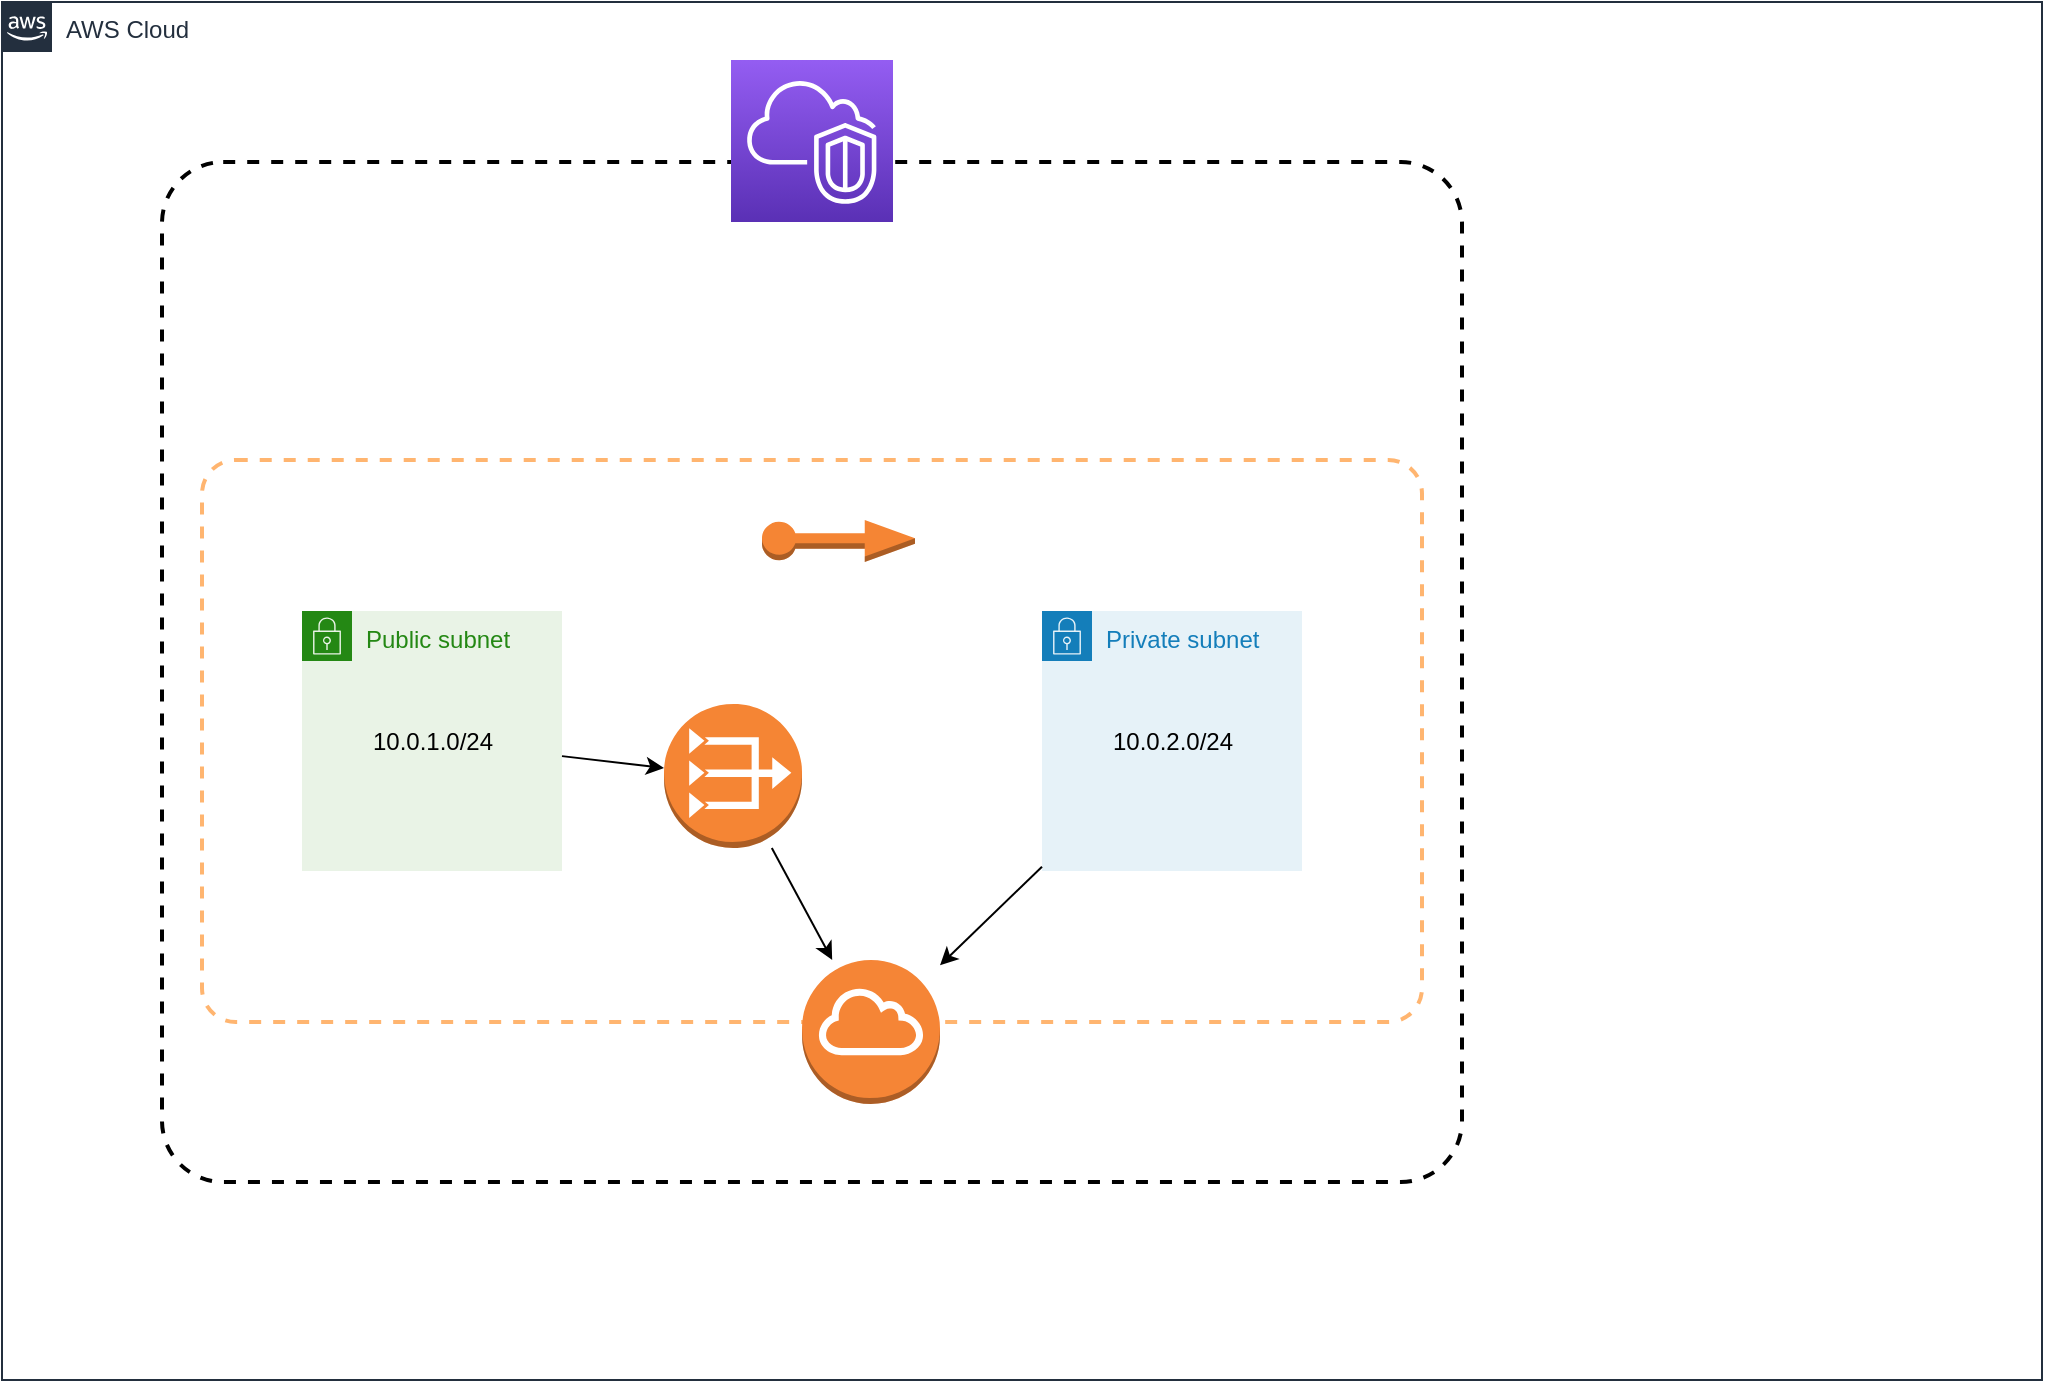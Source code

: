 <mxfile version="20.8.17" type="github">
  <diagram id="Ht1M8jgEwFfnCIfOTk4-" name="Page-1">
    <mxGraphModel dx="837" dy="652" grid="1" gridSize="10" guides="1" tooltips="1" connect="1" arrows="1" fold="1" page="1" pageScale="1" pageWidth="1169" pageHeight="827" math="0" shadow="0">
      <root>
        <mxCell id="0" />
        <mxCell id="1" parent="0" />
        <mxCell id="UEzPUAAOIrF-is8g5C7q-74" value="AWS Cloud" style="points=[[0,0],[0.25,0],[0.5,0],[0.75,0],[1,0],[1,0.25],[1,0.5],[1,0.75],[1,1],[0.75,1],[0.5,1],[0.25,1],[0,1],[0,0.75],[0,0.5],[0,0.25]];outlineConnect=0;gradientColor=none;html=1;whiteSpace=wrap;fontSize=12;fontStyle=0;shape=mxgraph.aws4.group;grIcon=mxgraph.aws4.group_aws_cloud_alt;strokeColor=#232F3E;fillColor=none;verticalAlign=top;align=left;spacingLeft=30;fontColor=#232F3E;dashed=0;labelBackgroundColor=#ffffff;container=1;pointerEvents=0;collapsible=0;recursiveResize=0;" parent="1" vertex="1">
          <mxGeometry x="40" y="51" width="1020" height="689" as="geometry" />
        </mxCell>
        <mxCell id="tH_fZnm6Bj4nooWAQISr-18" value="" style="rounded=1;whiteSpace=wrap;html=1;dashed=1;strokeWidth=2;arcSize=6;" parent="UEzPUAAOIrF-is8g5C7q-74" vertex="1">
          <mxGeometry x="80" y="80" width="650" height="510" as="geometry" />
        </mxCell>
        <mxCell id="tH_fZnm6Bj4nooWAQISr-19" value="" style="rounded=1;whiteSpace=wrap;html=1;dashed=1;strokeWidth=2;arcSize=6;strokeColor=#FFB570;" parent="UEzPUAAOIrF-is8g5C7q-74" vertex="1">
          <mxGeometry x="100" y="229" width="610" height="281" as="geometry" />
        </mxCell>
        <mxCell id="tH_fZnm6Bj4nooWAQISr-5" value="" style="sketch=0;points=[[0,0,0],[0.25,0,0],[0.5,0,0],[0.75,0,0],[1,0,0],[0,1,0],[0.25,1,0],[0.5,1,0],[0.75,1,0],[1,1,0],[0,0.25,0],[0,0.5,0],[0,0.75,0],[1,0.25,0],[1,0.5,0],[1,0.75,0]];outlineConnect=0;fontColor=#232F3E;gradientColor=#945DF2;gradientDirection=north;fillColor=#5A30B5;strokeColor=#ffffff;dashed=0;verticalLabelPosition=bottom;verticalAlign=top;align=center;html=1;fontSize=12;fontStyle=0;aspect=fixed;shape=mxgraph.aws4.resourceIcon;resIcon=mxgraph.aws4.vpc;" parent="UEzPUAAOIrF-is8g5C7q-74" vertex="1">
          <mxGeometry x="364.5" y="29" width="81" height="81" as="geometry" />
        </mxCell>
        <mxCell id="tH_fZnm6Bj4nooWAQISr-9" value="Public subnet" style="points=[[0,0],[0.25,0],[0.5,0],[0.75,0],[1,0],[1,0.25],[1,0.5],[1,0.75],[1,1],[0.75,1],[0.5,1],[0.25,1],[0,1],[0,0.75],[0,0.5],[0,0.25]];outlineConnect=0;gradientColor=none;html=1;whiteSpace=wrap;fontSize=12;fontStyle=0;container=1;pointerEvents=0;collapsible=0;recursiveResize=0;shape=mxgraph.aws4.group;grIcon=mxgraph.aws4.group_security_group;grStroke=0;strokeColor=#248814;fillColor=#E9F3E6;verticalAlign=top;align=left;spacingLeft=30;fontColor=#248814;dashed=0;" parent="UEzPUAAOIrF-is8g5C7q-74" vertex="1">
          <mxGeometry x="150" y="304.5" width="130" height="130" as="geometry" />
        </mxCell>
        <mxCell id="tH_fZnm6Bj4nooWAQISr-16" value="&lt;div&gt;10.0.1.0/24&lt;/div&gt;" style="text;html=1;align=center;verticalAlign=middle;resizable=0;points=[];autosize=1;strokeColor=none;fillColor=none;" parent="tH_fZnm6Bj4nooWAQISr-9" vertex="1">
          <mxGeometry x="25" y="50" width="80" height="30" as="geometry" />
        </mxCell>
        <mxCell id="tH_fZnm6Bj4nooWAQISr-8" value="Private subnet" style="points=[[0,0],[0.25,0],[0.5,0],[0.75,0],[1,0],[1,0.25],[1,0.5],[1,0.75],[1,1],[0.75,1],[0.5,1],[0.25,1],[0,1],[0,0.75],[0,0.5],[0,0.25]];outlineConnect=0;gradientColor=none;html=1;whiteSpace=wrap;fontSize=12;fontStyle=0;container=1;pointerEvents=0;collapsible=0;recursiveResize=0;shape=mxgraph.aws4.group;grIcon=mxgraph.aws4.group_security_group;grStroke=0;strokeColor=#147EBA;fillColor=#E6F2F8;verticalAlign=top;align=left;spacingLeft=30;fontColor=#147EBA;dashed=0;" parent="UEzPUAAOIrF-is8g5C7q-74" vertex="1">
          <mxGeometry x="520" y="304.5" width="130" height="130" as="geometry" />
        </mxCell>
        <mxCell id="tH_fZnm6Bj4nooWAQISr-17" value="&lt;div&gt;10.0.2.0/24&lt;/div&gt;" style="text;html=1;align=center;verticalAlign=middle;resizable=0;points=[];autosize=1;strokeColor=none;fillColor=none;" parent="tH_fZnm6Bj4nooWAQISr-8" vertex="1">
          <mxGeometry x="25" y="50" width="80" height="30" as="geometry" />
        </mxCell>
        <mxCell id="tH_fZnm6Bj4nooWAQISr-12" value="" style="outlineConnect=0;dashed=0;verticalLabelPosition=bottom;verticalAlign=top;align=center;html=1;shape=mxgraph.aws3.internet_gateway;fillColor=#F58536;gradientColor=none;" parent="UEzPUAAOIrF-is8g5C7q-74" vertex="1">
          <mxGeometry x="400" y="479" width="69" height="72" as="geometry" />
        </mxCell>
        <mxCell id="tH_fZnm6Bj4nooWAQISr-11" value="" style="outlineConnect=0;dashed=0;verticalLabelPosition=bottom;verticalAlign=top;align=center;html=1;shape=mxgraph.aws3.elastic_ip;fillColor=#F58534;gradientColor=none;" parent="UEzPUAAOIrF-is8g5C7q-74" vertex="1">
          <mxGeometry x="380" y="259" width="76.5" height="21" as="geometry" />
        </mxCell>
        <mxCell id="tH_fZnm6Bj4nooWAQISr-21" value="" style="curved=1;endArrow=classic;html=1;rounded=0;" parent="UEzPUAAOIrF-is8g5C7q-74" source="tH_fZnm6Bj4nooWAQISr-9" target="tH_fZnm6Bj4nooWAQISr-10" edge="1">
          <mxGeometry width="50" height="50" relative="1" as="geometry">
            <mxPoint x="440" y="309" as="sourcePoint" />
            <mxPoint x="375" y="419" as="targetPoint" />
            <Array as="points" />
          </mxGeometry>
        </mxCell>
        <mxCell id="tH_fZnm6Bj4nooWAQISr-22" value="" style="curved=1;endArrow=classic;html=1;rounded=0;startArrow=none;" parent="UEzPUAAOIrF-is8g5C7q-74" source="tH_fZnm6Bj4nooWAQISr-10" target="tH_fZnm6Bj4nooWAQISr-12" edge="1">
          <mxGeometry width="50" height="50" relative="1" as="geometry">
            <mxPoint x="320" y="319.697" as="sourcePoint" />
            <mxPoint x="416.241" y="211.0" as="targetPoint" />
            <Array as="points" />
          </mxGeometry>
        </mxCell>
        <mxCell id="tH_fZnm6Bj4nooWAQISr-10" value="" style="outlineConnect=0;dashed=0;verticalLabelPosition=bottom;verticalAlign=top;align=center;html=1;shape=mxgraph.aws3.vpc_nat_gateway;fillColor=#F58534;gradientColor=none;" parent="UEzPUAAOIrF-is8g5C7q-74" vertex="1">
          <mxGeometry x="331" y="351" width="69" height="72" as="geometry" />
        </mxCell>
        <mxCell id="tH_fZnm6Bj4nooWAQISr-24" value="" style="curved=1;endArrow=classic;html=1;rounded=0;" parent="UEzPUAAOIrF-is8g5C7q-74" source="tH_fZnm6Bj4nooWAQISr-8" target="tH_fZnm6Bj4nooWAQISr-12" edge="1">
          <mxGeometry width="50" height="50" relative="1" as="geometry">
            <mxPoint x="510" y="439" as="sourcePoint" />
            <mxPoint x="560" y="389" as="targetPoint" />
            <Array as="points" />
          </mxGeometry>
        </mxCell>
      </root>
    </mxGraphModel>
  </diagram>
</mxfile>
